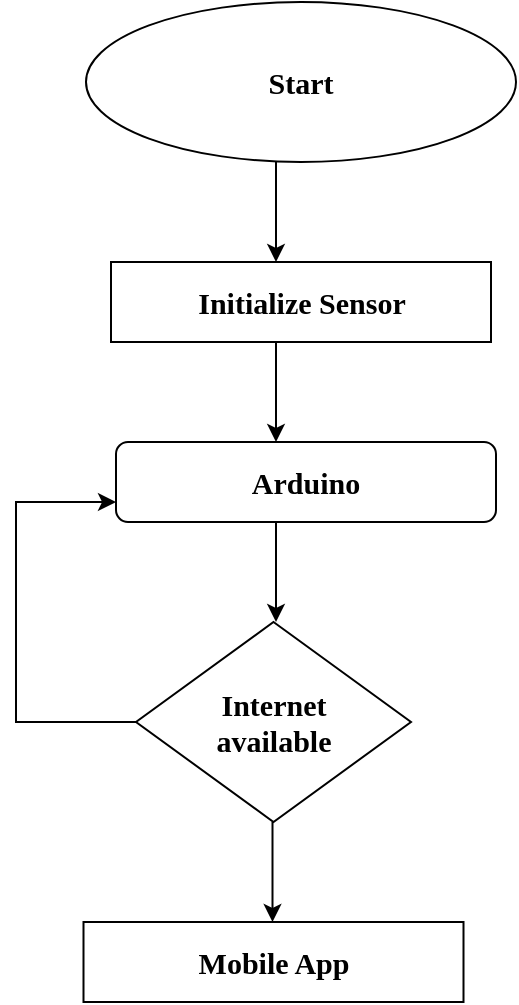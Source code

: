 <mxfile version="27.0.6">
  <diagram name="Page-1" id="_YhxkOAKPK6Q6FbJyAhl">
    <mxGraphModel dx="786" dy="559" grid="1" gridSize="10" guides="1" tooltips="1" connect="1" arrows="1" fold="1" page="1" pageScale="1" pageWidth="850" pageHeight="1100" math="0" shadow="0">
      <root>
        <mxCell id="0" />
        <mxCell id="1" parent="0" />
        <mxCell id="g5DjLNtK0uSp5qYk3Gmz-1" value="&lt;b&gt;&lt;font style=&quot;font-size: 15px;&quot;&gt;Start&lt;/font&gt;&lt;/b&gt;" style="ellipse;whiteSpace=wrap;html=1;fontFamily=Times New Roman;" vertex="1" parent="1">
          <mxGeometry x="305" y="70" width="215" height="80" as="geometry" />
        </mxCell>
        <mxCell id="g5DjLNtK0uSp5qYk3Gmz-2" value="&lt;b&gt;Initialize Sensor&lt;/b&gt;" style="rounded=0;whiteSpace=wrap;html=1;fontFamily=Times New Roman;fontSize=15;" vertex="1" parent="1">
          <mxGeometry x="317.5" y="200" width="190" height="40" as="geometry" />
        </mxCell>
        <mxCell id="g5DjLNtK0uSp5qYk3Gmz-3" value="" style="endArrow=classic;html=1;rounded=0;" edge="1" parent="1">
          <mxGeometry width="50" height="50" relative="1" as="geometry">
            <mxPoint x="400" y="150" as="sourcePoint" />
            <mxPoint x="400" y="200" as="targetPoint" />
          </mxGeometry>
        </mxCell>
        <mxCell id="g5DjLNtK0uSp5qYk3Gmz-4" value="&lt;b&gt;Arduino&lt;/b&gt;" style="rounded=1;whiteSpace=wrap;html=1;fontFamily=Times New Roman;fontSize=15;" vertex="1" parent="1">
          <mxGeometry x="320" y="290" width="190" height="40" as="geometry" />
        </mxCell>
        <mxCell id="g5DjLNtK0uSp5qYk3Gmz-5" value="" style="endArrow=classic;html=1;rounded=0;" edge="1" parent="1">
          <mxGeometry width="50" height="50" relative="1" as="geometry">
            <mxPoint x="400" y="240" as="sourcePoint" />
            <mxPoint x="400" y="290" as="targetPoint" />
          </mxGeometry>
        </mxCell>
        <mxCell id="g5DjLNtK0uSp5qYk3Gmz-7" value="" style="endArrow=classic;html=1;rounded=0;" edge="1" parent="1">
          <mxGeometry width="50" height="50" relative="1" as="geometry">
            <mxPoint x="400" y="330" as="sourcePoint" />
            <mxPoint x="400" y="380" as="targetPoint" />
          </mxGeometry>
        </mxCell>
        <mxCell id="g5DjLNtK0uSp5qYk3Gmz-8" value="&lt;b&gt;Internet&lt;/b&gt;&lt;div&gt;&lt;b&gt;available&lt;/b&gt;&lt;/div&gt;" style="rhombus;whiteSpace=wrap;html=1;fontFamily=Times New Roman;fontSize=15;" vertex="1" parent="1">
          <mxGeometry x="330" y="380" width="137.5" height="100" as="geometry" />
        </mxCell>
        <mxCell id="g5DjLNtK0uSp5qYk3Gmz-9" value="" style="endArrow=classic;html=1;rounded=0;exitX=0;exitY=0.5;exitDx=0;exitDy=0;entryX=0;entryY=0.75;entryDx=0;entryDy=0;" edge="1" parent="1" source="g5DjLNtK0uSp5qYk3Gmz-8" target="g5DjLNtK0uSp5qYk3Gmz-4">
          <mxGeometry width="50" height="50" relative="1" as="geometry">
            <mxPoint x="230" y="455" as="sourcePoint" />
            <mxPoint x="270" y="290" as="targetPoint" />
            <Array as="points">
              <mxPoint x="270" y="430" />
              <mxPoint x="270" y="320" />
            </Array>
          </mxGeometry>
        </mxCell>
        <mxCell id="g5DjLNtK0uSp5qYk3Gmz-11" value="&lt;b&gt;Mobile App&lt;/b&gt;" style="rounded=0;whiteSpace=wrap;html=1;fontFamily=Times New Roman;fontSize=15;" vertex="1" parent="1">
          <mxGeometry x="303.75" y="530" width="190" height="40" as="geometry" />
        </mxCell>
        <mxCell id="g5DjLNtK0uSp5qYk3Gmz-13" value="" style="endArrow=classic;html=1;rounded=0;" edge="1" parent="1">
          <mxGeometry width="50" height="50" relative="1" as="geometry">
            <mxPoint x="398.25" y="480" as="sourcePoint" />
            <mxPoint x="398.25" y="530" as="targetPoint" />
          </mxGeometry>
        </mxCell>
      </root>
    </mxGraphModel>
  </diagram>
</mxfile>
